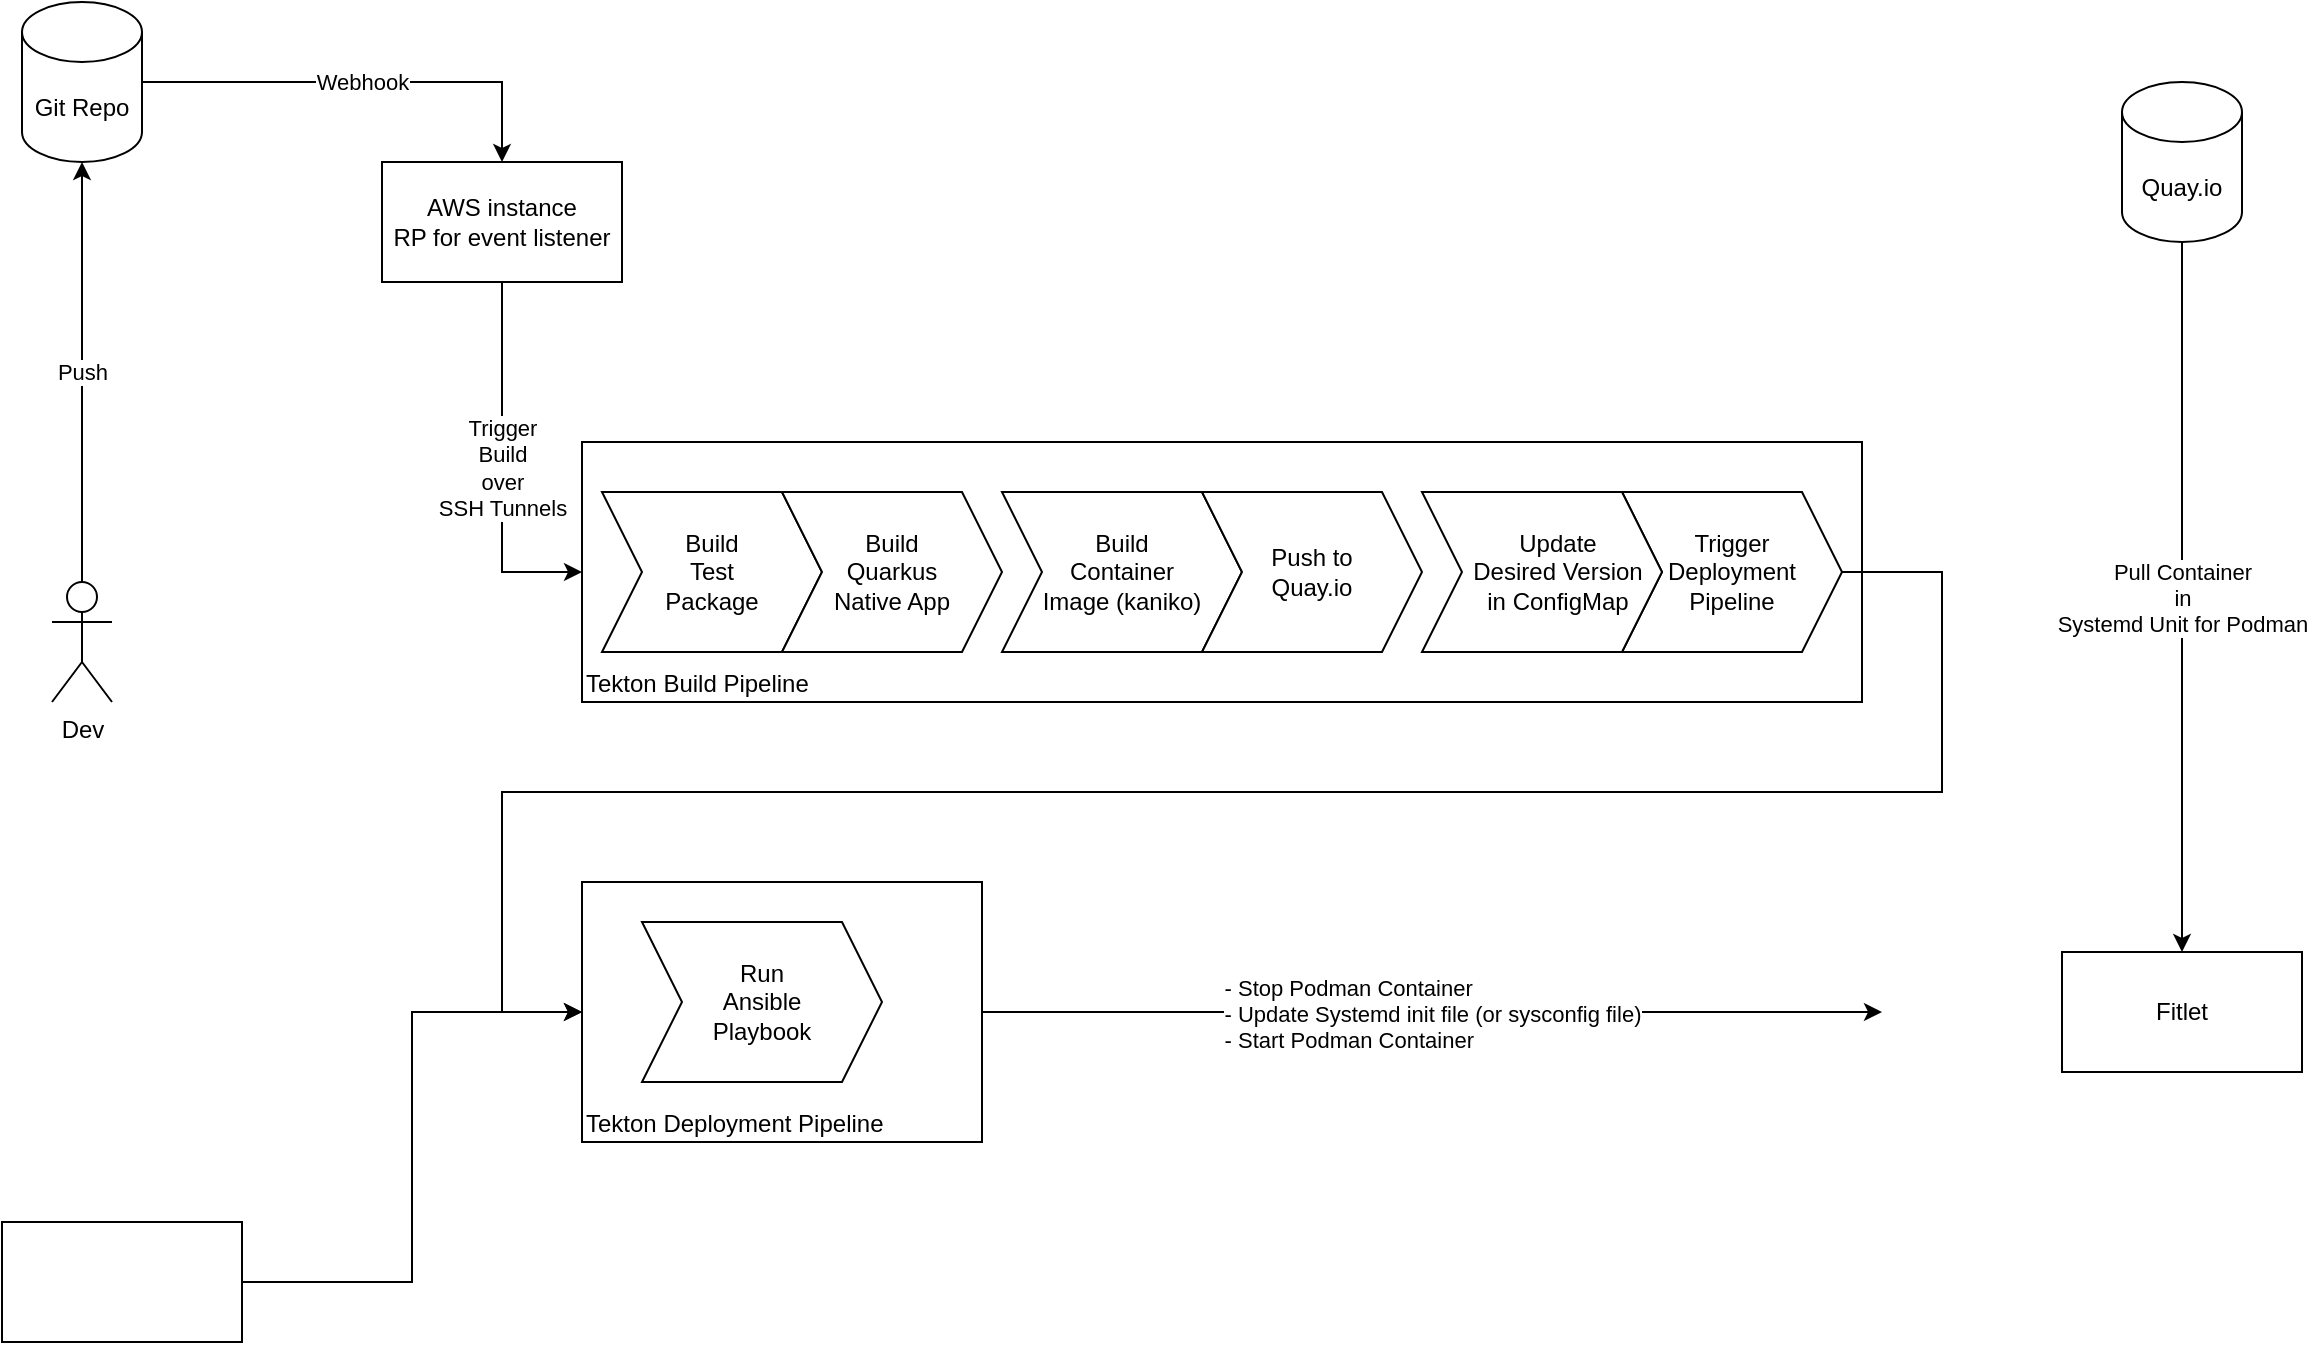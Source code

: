 <mxfile version="15.8.4" type="device"><diagram id="H2y8mBcR7PmbMetXRZvI" name="Page-1"><mxGraphModel dx="275" dy="1025" grid="1" gridSize="10" guides="1" tooltips="1" connect="1" arrows="1" fold="1" page="1" pageScale="1" pageWidth="827" pageHeight="1169" math="0" shadow="0"><root><mxCell id="0"/><mxCell id="1" parent="0"/><mxCell id="l3kFiSgY7Akrg_UWfaKp-5" value="Webhook" style="edgeStyle=orthogonalEdgeStyle;rounded=0;orthogonalLoop=1;jettySize=auto;html=1;entryX=0.5;entryY=0;entryDx=0;entryDy=0;" parent="1" source="l3kFiSgY7Akrg_UWfaKp-1" target="l3kFiSgY7Akrg_UWfaKp-4" edge="1"><mxGeometry relative="1" as="geometry"/></mxCell><mxCell id="l3kFiSgY7Akrg_UWfaKp-1" value="Git Repo" style="shape=cylinder3;whiteSpace=wrap;html=1;boundedLbl=1;backgroundOutline=1;size=15;" parent="1" vertex="1"><mxGeometry x="920" y="40" width="60" height="80" as="geometry"/></mxCell><mxCell id="l3kFiSgY7Akrg_UWfaKp-3" value="Push" style="edgeStyle=orthogonalEdgeStyle;rounded=0;orthogonalLoop=1;jettySize=auto;html=1;entryX=0.5;entryY=1;entryDx=0;entryDy=0;entryPerimeter=0;" parent="1" source="l3kFiSgY7Akrg_UWfaKp-2" target="l3kFiSgY7Akrg_UWfaKp-1" edge="1"><mxGeometry relative="1" as="geometry"><mxPoint x="950" y="130" as="targetPoint"/></mxGeometry></mxCell><mxCell id="l3kFiSgY7Akrg_UWfaKp-2" value="Dev" style="shape=umlActor;verticalLabelPosition=bottom;verticalAlign=top;html=1;outlineConnect=0;" parent="1" vertex="1"><mxGeometry x="935" y="330" width="30" height="60" as="geometry"/></mxCell><mxCell id="l3kFiSgY7Akrg_UWfaKp-7" value="Trigger&lt;br&gt;Build&lt;br&gt;over &lt;br&gt;SSH Tunnels" style="edgeStyle=orthogonalEdgeStyle;rounded=0;orthogonalLoop=1;jettySize=auto;html=1;entryX=0;entryY=0.5;entryDx=0;entryDy=0;" parent="1" source="l3kFiSgY7Akrg_UWfaKp-4" target="l3kFiSgY7Akrg_UWfaKp-6" edge="1"><mxGeometry relative="1" as="geometry"/></mxCell><mxCell id="l3kFiSgY7Akrg_UWfaKp-4" value="AWS instance&lt;br&gt;RP for event listener" style="rounded=0;whiteSpace=wrap;html=1;" parent="1" vertex="1"><mxGeometry x="1100" y="120" width="120" height="60" as="geometry"/></mxCell><mxCell id="l3kFiSgY7Akrg_UWfaKp-6" value="Tekton Build Pipeline" style="rounded=0;whiteSpace=wrap;html=1;align=left;verticalAlign=bottom;" parent="1" vertex="1"><mxGeometry x="1200" y="260" width="640" height="130" as="geometry"/></mxCell><mxCell id="l3kFiSgY7Akrg_UWfaKp-8" value="Build&lt;br&gt;Test&lt;br&gt;Package" style="shape=step;perimeter=stepPerimeter;whiteSpace=wrap;html=1;fixedSize=1;align=center;verticalAlign=middle;" parent="1" vertex="1"><mxGeometry x="1210" y="285" width="110" height="80" as="geometry"/></mxCell><mxCell id="l3kFiSgY7Akrg_UWfaKp-9" value="Build&lt;br&gt;Quarkus&lt;br&gt;Native App" style="shape=step;perimeter=stepPerimeter;whiteSpace=wrap;html=1;fixedSize=1;align=center;verticalAlign=middle;size=20;" parent="1" vertex="1"><mxGeometry x="1300" y="285" width="110" height="80" as="geometry"/></mxCell><mxCell id="l3kFiSgY7Akrg_UWfaKp-10" value="Build&lt;br&gt;Container&lt;br&gt;Image (kaniko)" style="shape=step;perimeter=stepPerimeter;whiteSpace=wrap;html=1;fixedSize=1;align=center;verticalAlign=middle;" parent="1" vertex="1"><mxGeometry x="1410" y="285" width="120" height="80" as="geometry"/></mxCell><mxCell id="l3kFiSgY7Akrg_UWfaKp-11" value="Push to &lt;br&gt;Quay.io" style="shape=step;perimeter=stepPerimeter;whiteSpace=wrap;html=1;fixedSize=1;align=center;verticalAlign=middle;" parent="1" vertex="1"><mxGeometry x="1510" y="285" width="110" height="80" as="geometry"/></mxCell><mxCell id="l3kFiSgY7Akrg_UWfaKp-14" style="edgeStyle=orthogonalEdgeStyle;rounded=0;orthogonalLoop=1;jettySize=auto;html=1;entryX=0;entryY=0.5;entryDx=0;entryDy=0;exitX=1;exitY=0.5;exitDx=0;exitDy=0;" parent="1" source="l3kFiSgY7Akrg_UWfaKp-12" target="l3kFiSgY7Akrg_UWfaKp-13" edge="1"><mxGeometry relative="1" as="geometry"><Array as="points"><mxPoint x="1880" y="325"/><mxPoint x="1880" y="435"/><mxPoint x="1160" y="435"/><mxPoint x="1160" y="545"/></Array></mxGeometry></mxCell><mxCell id="l3kFiSgY7Akrg_UWfaKp-12" value="Trigger&lt;br&gt;Deployment&lt;br&gt;Pipeline" style="shape=step;perimeter=stepPerimeter;whiteSpace=wrap;html=1;fixedSize=1;align=center;verticalAlign=middle;" parent="1" vertex="1"><mxGeometry x="1720" y="285" width="110" height="80" as="geometry"/></mxCell><mxCell id="l3kFiSgY7Akrg_UWfaKp-19" value="&lt;div style=&quot;text-align: left&quot;&gt;- Stop Podman Container&lt;/div&gt;&lt;div style=&quot;text-align: left&quot;&gt;- Update Systemd init file (or sysconfig file)&lt;/div&gt;&lt;div style=&quot;text-align: left&quot;&gt;- Start Podman Container&lt;/div&gt;" style="edgeStyle=orthogonalEdgeStyle;rounded=0;orthogonalLoop=1;jettySize=auto;html=1;" parent="1" source="l3kFiSgY7Akrg_UWfaKp-13" edge="1"><mxGeometry relative="1" as="geometry"><mxPoint x="1850" y="545" as="targetPoint"/></mxGeometry></mxCell><mxCell id="l3kFiSgY7Akrg_UWfaKp-13" value="Tekton Deployment Pipeline" style="rounded=0;whiteSpace=wrap;html=1;align=left;verticalAlign=bottom;" parent="1" vertex="1"><mxGeometry x="1200" y="480" width="200" height="130" as="geometry"/></mxCell><mxCell id="l3kFiSgY7Akrg_UWfaKp-15" value="Run&lt;br&gt;Ansible&lt;br&gt;Playbook" style="shape=step;perimeter=stepPerimeter;whiteSpace=wrap;html=1;fixedSize=1;align=center;verticalAlign=middle;" parent="1" vertex="1"><mxGeometry x="1230" y="500" width="120" height="80" as="geometry"/></mxCell><mxCell id="l3kFiSgY7Akrg_UWfaKp-16" value="Fitlet" style="rounded=0;whiteSpace=wrap;html=1;align=center;verticalAlign=middle;" parent="1" vertex="1"><mxGeometry x="1940" y="515" width="120" height="60" as="geometry"/></mxCell><mxCell id="l3kFiSgY7Akrg_UWfaKp-18" value="Pull Container&lt;br&gt;in&lt;br&gt;Systemd Unit for Podman" style="edgeStyle=orthogonalEdgeStyle;rounded=0;orthogonalLoop=1;jettySize=auto;html=1;" parent="1" source="l3kFiSgY7Akrg_UWfaKp-17" target="l3kFiSgY7Akrg_UWfaKp-16" edge="1"><mxGeometry relative="1" as="geometry"/></mxCell><mxCell id="l3kFiSgY7Akrg_UWfaKp-17" value="Quay.io" style="shape=cylinder3;whiteSpace=wrap;html=1;boundedLbl=1;backgroundOutline=1;size=15;align=center;verticalAlign=middle;" parent="1" vertex="1"><mxGeometry x="1970" y="80" width="60" height="80" as="geometry"/></mxCell><mxCell id="OgBVAW3TQIgcbescd6ot-2" style="edgeStyle=orthogonalEdgeStyle;rounded=0;orthogonalLoop=1;jettySize=auto;html=1;entryX=0;entryY=0.5;entryDx=0;entryDy=0;" parent="1" source="OgBVAW3TQIgcbescd6ot-1" target="l3kFiSgY7Akrg_UWfaKp-13" edge="1"><mxGeometry relative="1" as="geometry"/></mxCell><mxCell id="OgBVAW3TQIgcbescd6ot-1" value="" style="rounded=0;whiteSpace=wrap;html=1;" parent="1" vertex="1"><mxGeometry x="910" y="650" width="120" height="60" as="geometry"/></mxCell><mxCell id="0f7ELH7zl1kdMXdDfx9J-1" value="Update&lt;br&gt;Desired Version&lt;br&gt;in ConfigMap" style="shape=step;perimeter=stepPerimeter;whiteSpace=wrap;html=1;fixedSize=1;align=center;verticalAlign=middle;spacingLeft=16;" vertex="1" parent="1"><mxGeometry x="1620" y="285" width="120" height="80" as="geometry"/></mxCell></root></mxGraphModel></diagram></mxfile>